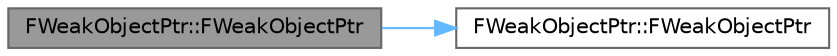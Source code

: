 digraph "FWeakObjectPtr::FWeakObjectPtr"
{
 // INTERACTIVE_SVG=YES
 // LATEX_PDF_SIZE
  bgcolor="transparent";
  edge [fontname=Helvetica,fontsize=10,labelfontname=Helvetica,labelfontsize=10];
  node [fontname=Helvetica,fontsize=10,shape=box,height=0.2,width=0.4];
  rankdir="LR";
  Node1 [id="Node000001",label="FWeakObjectPtr::FWeakObjectPtr",height=0.2,width=0.4,color="gray40", fillcolor="grey60", style="filled", fontcolor="black",tooltip="Construct from another weak pointer."];
  Node1 -> Node2 [id="edge1_Node000001_Node000002",color="steelblue1",style="solid",tooltip=" "];
  Node2 [id="Node000002",label="FWeakObjectPtr::FWeakObjectPtr",height=0.2,width=0.4,color="grey40", fillcolor="white", style="filled",URL="$d2/dbe/structFWeakObjectPtr.html#a21b70dc55e196702cf162e24963447d2",tooltip=" "];
}
